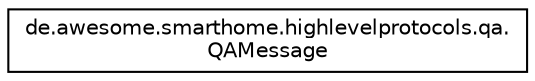 digraph "Graphical Class Hierarchy"
{
  edge [fontname="Helvetica",fontsize="10",labelfontname="Helvetica",labelfontsize="10"];
  node [fontname="Helvetica",fontsize="10",shape=record];
  rankdir="LR";
  Node0 [label="de.awesome.smarthome.highlevelprotocols.qa.\lQAMessage",height=0.2,width=0.4,color="black", fillcolor="white", style="filled",URL="$classde_1_1awesome_1_1smarthome_1_1highlevelprotocols_1_1qa_1_1_q_a_message.html"];
}

